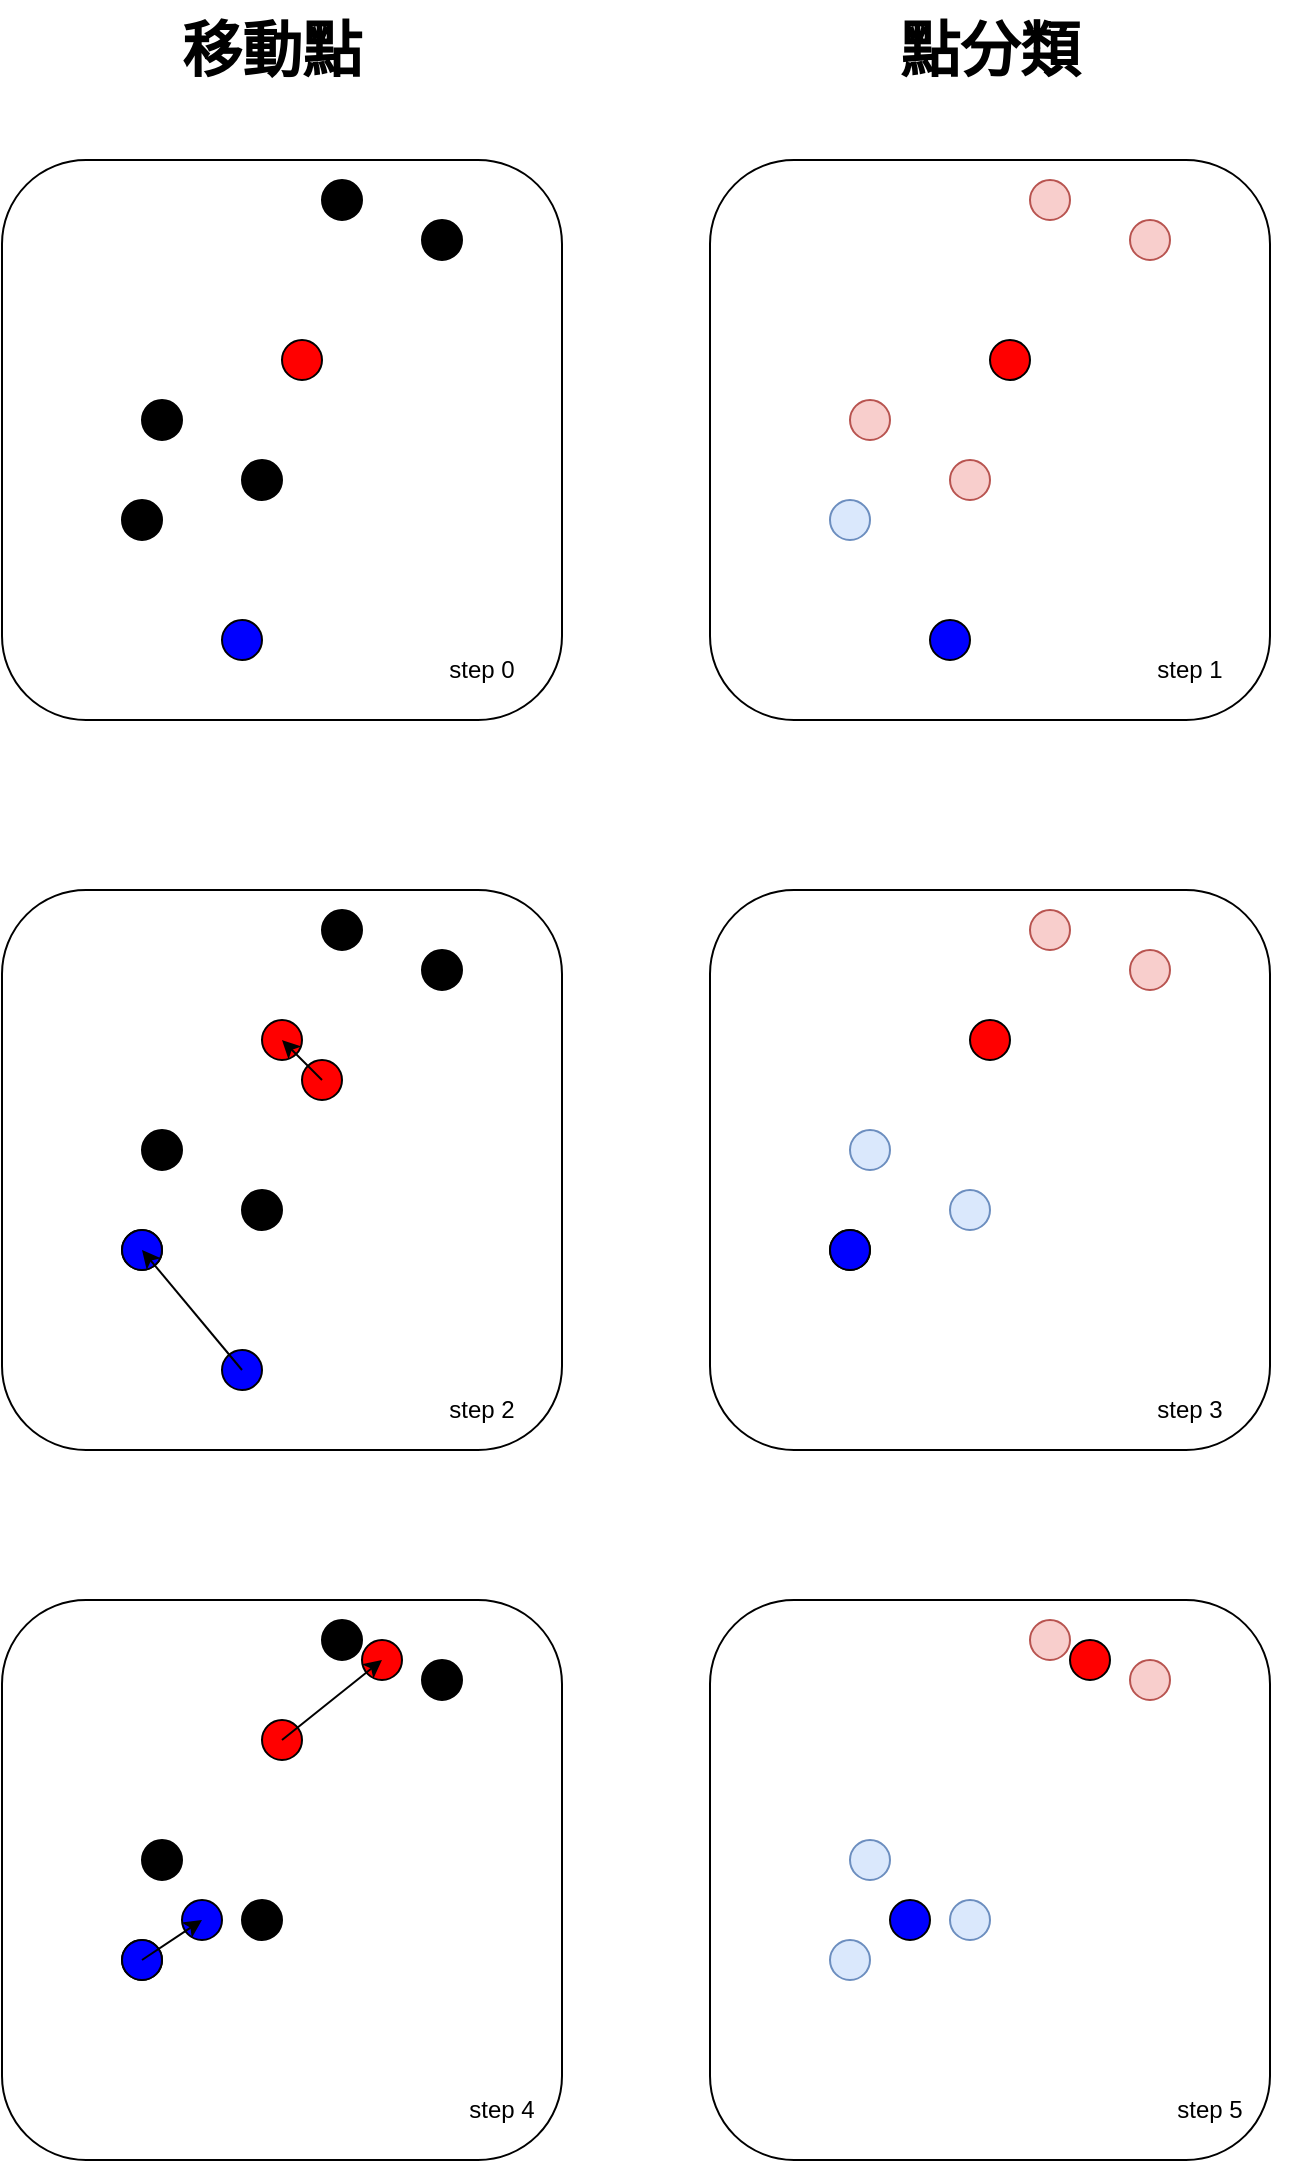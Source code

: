 <mxfile version="15.9.6" type="device"><diagram id="i5fIMTkRLI2Fo2Fz7wWu" name="Page-1"><mxGraphModel dx="1422" dy="736" grid="1" gridSize="10" guides="1" tooltips="1" connect="1" arrows="1" fold="1" page="1" pageScale="1" pageWidth="827" pageHeight="1169" math="0" shadow="0"><root><mxCell id="0"/><mxCell id="1" parent="0"/><mxCell id="M7xSJxaNeFAXyyKh5jLO-1" value="" style="rounded=1;whiteSpace=wrap;html=1;" vertex="1" parent="1"><mxGeometry x="60" y="220" width="280" height="280" as="geometry"/></mxCell><mxCell id="M7xSJxaNeFAXyyKh5jLO-2" value="" style="ellipse;whiteSpace=wrap;html=1;aspect=fixed;fillColor=#000000;" vertex="1" parent="1"><mxGeometry x="130" y="340" width="20" height="20" as="geometry"/></mxCell><mxCell id="M7xSJxaNeFAXyyKh5jLO-3" style="edgeStyle=orthogonalEdgeStyle;rounded=0;orthogonalLoop=1;jettySize=auto;html=1;exitX=1;exitY=0.5;exitDx=0;exitDy=0;entryX=0.5;entryY=1;entryDx=0;entryDy=0;" edge="1" parent="1" source="M7xSJxaNeFAXyyKh5jLO-2" target="M7xSJxaNeFAXyyKh5jLO-2"><mxGeometry relative="1" as="geometry"/></mxCell><mxCell id="M7xSJxaNeFAXyyKh5jLO-5" value="" style="ellipse;whiteSpace=wrap;html=1;aspect=fixed;fillColor=#000000;" vertex="1" parent="1"><mxGeometry x="180" y="370" width="20" height="20" as="geometry"/></mxCell><mxCell id="M7xSJxaNeFAXyyKh5jLO-6" value="" style="ellipse;whiteSpace=wrap;html=1;aspect=fixed;fillColor=#000000;" vertex="1" parent="1"><mxGeometry x="120" y="390" width="20" height="20" as="geometry"/></mxCell><mxCell id="M7xSJxaNeFAXyyKh5jLO-7" value="" style="ellipse;whiteSpace=wrap;html=1;aspect=fixed;fillColor=#000000;" vertex="1" parent="1"><mxGeometry x="220" y="230" width="20" height="20" as="geometry"/></mxCell><mxCell id="M7xSJxaNeFAXyyKh5jLO-8" value="" style="ellipse;whiteSpace=wrap;html=1;aspect=fixed;fillColor=#000000;" vertex="1" parent="1"><mxGeometry x="270" y="250" width="20" height="20" as="geometry"/></mxCell><mxCell id="M7xSJxaNeFAXyyKh5jLO-9" value="" style="ellipse;whiteSpace=wrap;html=1;aspect=fixed;fillColor=#0000FF;" vertex="1" parent="1"><mxGeometry x="170" y="450" width="20" height="20" as="geometry"/></mxCell><mxCell id="M7xSJxaNeFAXyyKh5jLO-10" value="" style="ellipse;whiteSpace=wrap;html=1;aspect=fixed;fillColor=#FF0000;" vertex="1" parent="1"><mxGeometry x="200" y="310" width="20" height="20" as="geometry"/></mxCell><mxCell id="M7xSJxaNeFAXyyKh5jLO-23" value="" style="rounded=1;whiteSpace=wrap;html=1;" vertex="1" parent="1"><mxGeometry x="414" y="220" width="280" height="280" as="geometry"/></mxCell><mxCell id="M7xSJxaNeFAXyyKh5jLO-24" value="" style="ellipse;whiteSpace=wrap;html=1;aspect=fixed;fillColor=#f8cecc;strokeColor=#b85450;" vertex="1" parent="1"><mxGeometry x="484" y="340" width="20" height="20" as="geometry"/></mxCell><mxCell id="M7xSJxaNeFAXyyKh5jLO-26" value="" style="ellipse;whiteSpace=wrap;html=1;aspect=fixed;fillColor=#f8cecc;strokeColor=#b85450;" vertex="1" parent="1"><mxGeometry x="534" y="370" width="20" height="20" as="geometry"/></mxCell><mxCell id="M7xSJxaNeFAXyyKh5jLO-27" value="" style="ellipse;whiteSpace=wrap;html=1;aspect=fixed;fillColor=#dae8fc;strokeColor=#6c8ebf;" vertex="1" parent="1"><mxGeometry x="474" y="390" width="20" height="20" as="geometry"/></mxCell><mxCell id="M7xSJxaNeFAXyyKh5jLO-28" value="" style="ellipse;whiteSpace=wrap;html=1;aspect=fixed;fillColor=#f8cecc;strokeColor=#b85450;" vertex="1" parent="1"><mxGeometry x="574" y="230" width="20" height="20" as="geometry"/></mxCell><mxCell id="M7xSJxaNeFAXyyKh5jLO-29" value="" style="ellipse;whiteSpace=wrap;html=1;aspect=fixed;fillColor=#f8cecc;strokeColor=#b85450;" vertex="1" parent="1"><mxGeometry x="624" y="250" width="20" height="20" as="geometry"/></mxCell><mxCell id="M7xSJxaNeFAXyyKh5jLO-30" value="" style="ellipse;whiteSpace=wrap;html=1;aspect=fixed;fillColor=#0000FF;" vertex="1" parent="1"><mxGeometry x="524" y="450" width="20" height="20" as="geometry"/></mxCell><mxCell id="M7xSJxaNeFAXyyKh5jLO-31" value="" style="ellipse;whiteSpace=wrap;html=1;aspect=fixed;fillColor=#FF0000;" vertex="1" parent="1"><mxGeometry x="554" y="310" width="20" height="20" as="geometry"/></mxCell><mxCell id="M7xSJxaNeFAXyyKh5jLO-32" value="" style="rounded=1;whiteSpace=wrap;html=1;" vertex="1" parent="1"><mxGeometry x="60" y="585" width="280" height="280" as="geometry"/></mxCell><mxCell id="M7xSJxaNeFAXyyKh5jLO-33" value="" style="ellipse;whiteSpace=wrap;html=1;aspect=fixed;fillColor=#000000;" vertex="1" parent="1"><mxGeometry x="130" y="705" width="20" height="20" as="geometry"/></mxCell><mxCell id="M7xSJxaNeFAXyyKh5jLO-34" style="edgeStyle=orthogonalEdgeStyle;rounded=0;orthogonalLoop=1;jettySize=auto;html=1;exitX=1;exitY=0.5;exitDx=0;exitDy=0;entryX=0.5;entryY=1;entryDx=0;entryDy=0;" edge="1" parent="1" source="M7xSJxaNeFAXyyKh5jLO-33" target="M7xSJxaNeFAXyyKh5jLO-33"><mxGeometry relative="1" as="geometry"/></mxCell><mxCell id="M7xSJxaNeFAXyyKh5jLO-35" value="" style="ellipse;whiteSpace=wrap;html=1;aspect=fixed;fillColor=#000000;" vertex="1" parent="1"><mxGeometry x="180" y="735" width="20" height="20" as="geometry"/></mxCell><mxCell id="M7xSJxaNeFAXyyKh5jLO-36" value="" style="ellipse;whiteSpace=wrap;html=1;aspect=fixed;fillColor=#000000;" vertex="1" parent="1"><mxGeometry x="120" y="755" width="20" height="20" as="geometry"/></mxCell><mxCell id="M7xSJxaNeFAXyyKh5jLO-37" value="" style="ellipse;whiteSpace=wrap;html=1;aspect=fixed;fillColor=#000000;" vertex="1" parent="1"><mxGeometry x="220" y="595" width="20" height="20" as="geometry"/></mxCell><mxCell id="M7xSJxaNeFAXyyKh5jLO-38" value="" style="ellipse;whiteSpace=wrap;html=1;aspect=fixed;fillColor=#000000;" vertex="1" parent="1"><mxGeometry x="270" y="615" width="20" height="20" as="geometry"/></mxCell><mxCell id="M7xSJxaNeFAXyyKh5jLO-39" value="" style="ellipse;whiteSpace=wrap;html=1;aspect=fixed;fillColor=#0000FF;" vertex="1" parent="1"><mxGeometry x="170" y="815" width="20" height="20" as="geometry"/></mxCell><mxCell id="M7xSJxaNeFAXyyKh5jLO-40" value="" style="ellipse;whiteSpace=wrap;html=1;aspect=fixed;fillColor=#FF0000;" vertex="1" parent="1"><mxGeometry x="210" y="670" width="20" height="20" as="geometry"/></mxCell><mxCell id="M7xSJxaNeFAXyyKh5jLO-41" value="" style="ellipse;whiteSpace=wrap;html=1;aspect=fixed;fillColor=#0000FF;" vertex="1" parent="1"><mxGeometry x="120" y="755" width="20" height="20" as="geometry"/></mxCell><mxCell id="M7xSJxaNeFAXyyKh5jLO-42" value="" style="ellipse;whiteSpace=wrap;html=1;aspect=fixed;fillColor=#FF0000;" vertex="1" parent="1"><mxGeometry x="190" y="650" width="20" height="20" as="geometry"/></mxCell><mxCell id="M7xSJxaNeFAXyyKh5jLO-43" value="" style="endArrow=classic;html=1;rounded=0;" edge="1" parent="1"><mxGeometry width="50" height="50" relative="1" as="geometry"><mxPoint x="180" y="825" as="sourcePoint"/><mxPoint x="130" y="765" as="targetPoint"/></mxGeometry></mxCell><mxCell id="M7xSJxaNeFAXyyKh5jLO-44" value="" style="endArrow=classic;html=1;rounded=0;" edge="1" parent="1"><mxGeometry width="50" height="50" relative="1" as="geometry"><mxPoint x="220" y="680" as="sourcePoint"/><mxPoint x="200" y="660" as="targetPoint"/></mxGeometry></mxCell><mxCell id="M7xSJxaNeFAXyyKh5jLO-45" value="" style="rounded=1;whiteSpace=wrap;html=1;" vertex="1" parent="1"><mxGeometry x="414" y="585" width="280" height="280" as="geometry"/></mxCell><mxCell id="M7xSJxaNeFAXyyKh5jLO-46" value="" style="ellipse;whiteSpace=wrap;html=1;aspect=fixed;fillColor=#dae8fc;strokeColor=#6c8ebf;" vertex="1" parent="1"><mxGeometry x="484" y="705" width="20" height="20" as="geometry"/></mxCell><mxCell id="M7xSJxaNeFAXyyKh5jLO-48" value="" style="ellipse;whiteSpace=wrap;html=1;aspect=fixed;fillColor=#dae8fc;strokeColor=#6c8ebf;" vertex="1" parent="1"><mxGeometry x="534" y="735" width="20" height="20" as="geometry"/></mxCell><mxCell id="M7xSJxaNeFAXyyKh5jLO-49" value="" style="ellipse;whiteSpace=wrap;html=1;aspect=fixed;fillColor=#000000;" vertex="1" parent="1"><mxGeometry x="474" y="755" width="20" height="20" as="geometry"/></mxCell><mxCell id="M7xSJxaNeFAXyyKh5jLO-50" value="" style="ellipse;whiteSpace=wrap;html=1;aspect=fixed;fillColor=#f8cecc;strokeColor=#b85450;" vertex="1" parent="1"><mxGeometry x="574" y="595" width="20" height="20" as="geometry"/></mxCell><mxCell id="M7xSJxaNeFAXyyKh5jLO-51" value="" style="ellipse;whiteSpace=wrap;html=1;aspect=fixed;fillColor=#f8cecc;strokeColor=#b85450;" vertex="1" parent="1"><mxGeometry x="624" y="615" width="20" height="20" as="geometry"/></mxCell><mxCell id="M7xSJxaNeFAXyyKh5jLO-54" value="" style="ellipse;whiteSpace=wrap;html=1;aspect=fixed;fillColor=#0000FF;" vertex="1" parent="1"><mxGeometry x="474" y="755" width="20" height="20" as="geometry"/></mxCell><mxCell id="M7xSJxaNeFAXyyKh5jLO-55" value="" style="ellipse;whiteSpace=wrap;html=1;aspect=fixed;fillColor=#FF0000;" vertex="1" parent="1"><mxGeometry x="544" y="650" width="20" height="20" as="geometry"/></mxCell><mxCell id="M7xSJxaNeFAXyyKh5jLO-58" value="" style="rounded=1;whiteSpace=wrap;html=1;" vertex="1" parent="1"><mxGeometry x="60" y="940" width="280" height="280" as="geometry"/></mxCell><mxCell id="M7xSJxaNeFAXyyKh5jLO-59" value="" style="ellipse;whiteSpace=wrap;html=1;aspect=fixed;fillColor=#000000;" vertex="1" parent="1"><mxGeometry x="130" y="1060" width="20" height="20" as="geometry"/></mxCell><mxCell id="M7xSJxaNeFAXyyKh5jLO-60" style="edgeStyle=orthogonalEdgeStyle;rounded=0;orthogonalLoop=1;jettySize=auto;html=1;exitX=1;exitY=0.5;exitDx=0;exitDy=0;entryX=0.5;entryY=1;entryDx=0;entryDy=0;" edge="1" parent="1" source="M7xSJxaNeFAXyyKh5jLO-59" target="M7xSJxaNeFAXyyKh5jLO-59"><mxGeometry relative="1" as="geometry"/></mxCell><mxCell id="M7xSJxaNeFAXyyKh5jLO-61" value="" style="ellipse;whiteSpace=wrap;html=1;aspect=fixed;fillColor=#000000;" vertex="1" parent="1"><mxGeometry x="180" y="1090" width="20" height="20" as="geometry"/></mxCell><mxCell id="M7xSJxaNeFAXyyKh5jLO-62" value="" style="ellipse;whiteSpace=wrap;html=1;aspect=fixed;fillColor=#000000;" vertex="1" parent="1"><mxGeometry x="120" y="1110" width="20" height="20" as="geometry"/></mxCell><mxCell id="M7xSJxaNeFAXyyKh5jLO-63" value="" style="ellipse;whiteSpace=wrap;html=1;aspect=fixed;fillColor=#000000;" vertex="1" parent="1"><mxGeometry x="220" y="950" width="20" height="20" as="geometry"/></mxCell><mxCell id="M7xSJxaNeFAXyyKh5jLO-64" value="" style="ellipse;whiteSpace=wrap;html=1;aspect=fixed;fillColor=#000000;" vertex="1" parent="1"><mxGeometry x="270" y="970" width="20" height="20" as="geometry"/></mxCell><mxCell id="M7xSJxaNeFAXyyKh5jLO-65" value="" style="ellipse;whiteSpace=wrap;html=1;aspect=fixed;fillColor=#0000FF;" vertex="1" parent="1"><mxGeometry x="120" y="1110" width="20" height="20" as="geometry"/></mxCell><mxCell id="M7xSJxaNeFAXyyKh5jLO-66" value="" style="ellipse;whiteSpace=wrap;html=1;aspect=fixed;fillColor=#FF0000;" vertex="1" parent="1"><mxGeometry x="190" y="1000" width="20" height="20" as="geometry"/></mxCell><mxCell id="M7xSJxaNeFAXyyKh5jLO-67" value="" style="ellipse;whiteSpace=wrap;html=1;aspect=fixed;fillColor=#0000FF;" vertex="1" parent="1"><mxGeometry x="150" y="1090" width="20" height="20" as="geometry"/></mxCell><mxCell id="M7xSJxaNeFAXyyKh5jLO-68" value="" style="endArrow=classic;html=1;rounded=0;" edge="1" parent="1"><mxGeometry width="50" height="50" relative="1" as="geometry"><mxPoint x="130" y="1120" as="sourcePoint"/><mxPoint x="160" y="1100" as="targetPoint"/></mxGeometry></mxCell><mxCell id="M7xSJxaNeFAXyyKh5jLO-69" value="" style="ellipse;whiteSpace=wrap;html=1;aspect=fixed;fillColor=#FF0000;" vertex="1" parent="1"><mxGeometry x="240" y="960" width="20" height="20" as="geometry"/></mxCell><mxCell id="M7xSJxaNeFAXyyKh5jLO-70" value="" style="endArrow=classic;html=1;rounded=0;" edge="1" parent="1"><mxGeometry width="50" height="50" relative="1" as="geometry"><mxPoint x="200" y="1010" as="sourcePoint"/><mxPoint x="250" y="970" as="targetPoint"/></mxGeometry></mxCell><mxCell id="M7xSJxaNeFAXyyKh5jLO-73" value="" style="rounded=1;whiteSpace=wrap;html=1;" vertex="1" parent="1"><mxGeometry x="414" y="940" width="280" height="280" as="geometry"/></mxCell><mxCell id="M7xSJxaNeFAXyyKh5jLO-74" value="" style="ellipse;whiteSpace=wrap;html=1;aspect=fixed;fillColor=#dae8fc;strokeColor=#6c8ebf;" vertex="1" parent="1"><mxGeometry x="484" y="1060" width="20" height="20" as="geometry"/></mxCell><mxCell id="M7xSJxaNeFAXyyKh5jLO-76" value="" style="ellipse;whiteSpace=wrap;html=1;aspect=fixed;fillColor=#dae8fc;strokeColor=#6c8ebf;" vertex="1" parent="1"><mxGeometry x="534" y="1090" width="20" height="20" as="geometry"/></mxCell><mxCell id="M7xSJxaNeFAXyyKh5jLO-77" value="" style="ellipse;whiteSpace=wrap;html=1;aspect=fixed;fillColor=#dae8fc;strokeColor=#6c8ebf;" vertex="1" parent="1"><mxGeometry x="474" y="1110" width="20" height="20" as="geometry"/></mxCell><mxCell id="M7xSJxaNeFAXyyKh5jLO-78" value="" style="ellipse;whiteSpace=wrap;html=1;aspect=fixed;fillColor=#f8cecc;strokeColor=#b85450;" vertex="1" parent="1"><mxGeometry x="574" y="950" width="20" height="20" as="geometry"/></mxCell><mxCell id="M7xSJxaNeFAXyyKh5jLO-79" value="" style="ellipse;whiteSpace=wrap;html=1;aspect=fixed;fillColor=#f8cecc;strokeColor=#b85450;" vertex="1" parent="1"><mxGeometry x="624" y="970" width="20" height="20" as="geometry"/></mxCell><mxCell id="M7xSJxaNeFAXyyKh5jLO-82" value="" style="ellipse;whiteSpace=wrap;html=1;aspect=fixed;fillColor=#0000FF;" vertex="1" parent="1"><mxGeometry x="504" y="1090" width="20" height="20" as="geometry"/></mxCell><mxCell id="M7xSJxaNeFAXyyKh5jLO-84" value="" style="ellipse;whiteSpace=wrap;html=1;aspect=fixed;fillColor=#FF0000;" vertex="1" parent="1"><mxGeometry x="594" y="960" width="20" height="20" as="geometry"/></mxCell><mxCell id="M7xSJxaNeFAXyyKh5jLO-86" value="移動點" style="text;html=1;strokeColor=none;fillColor=none;align=center;verticalAlign=middle;whiteSpace=wrap;rounded=0;fontStyle=1;fontSize=30;" vertex="1" parent="1"><mxGeometry x="140" y="140" width="110" height="50" as="geometry"/></mxCell><mxCell id="M7xSJxaNeFAXyyKh5jLO-87" value="點分類" style="text;html=1;strokeColor=none;fillColor=none;align=center;verticalAlign=middle;whiteSpace=wrap;rounded=0;fontStyle=1;fontSize=30;" vertex="1" parent="1"><mxGeometry x="499" y="140" width="110" height="50" as="geometry"/></mxCell><mxCell id="M7xSJxaNeFAXyyKh5jLO-88" value="step 0" style="text;html=1;strokeColor=none;fillColor=none;align=center;verticalAlign=middle;whiteSpace=wrap;rounded=0;fontStyle=0;fontSize=12;" vertex="1" parent="1"><mxGeometry x="260" y="460" width="80" height="30" as="geometry"/></mxCell><mxCell id="M7xSJxaNeFAXyyKh5jLO-89" value="step 1" style="text;html=1;strokeColor=none;fillColor=none;align=center;verticalAlign=middle;whiteSpace=wrap;rounded=0;fontStyle=0;fontSize=12;" vertex="1" parent="1"><mxGeometry x="614" y="460" width="80" height="30" as="geometry"/></mxCell><mxCell id="M7xSJxaNeFAXyyKh5jLO-90" value="step 2" style="text;html=1;strokeColor=none;fillColor=none;align=center;verticalAlign=middle;whiteSpace=wrap;rounded=0;fontStyle=0;fontSize=12;" vertex="1" parent="1"><mxGeometry x="260" y="830" width="80" height="30" as="geometry"/></mxCell><mxCell id="M7xSJxaNeFAXyyKh5jLO-91" value="step 3" style="text;html=1;strokeColor=none;fillColor=none;align=center;verticalAlign=middle;whiteSpace=wrap;rounded=0;fontStyle=0;fontSize=12;" vertex="1" parent="1"><mxGeometry x="614" y="830" width="80" height="30" as="geometry"/></mxCell><mxCell id="M7xSJxaNeFAXyyKh5jLO-92" value="step 4" style="text;html=1;strokeColor=none;fillColor=none;align=center;verticalAlign=middle;whiteSpace=wrap;rounded=0;fontStyle=0;fontSize=12;" vertex="1" parent="1"><mxGeometry x="270" y="1180" width="80" height="30" as="geometry"/></mxCell><mxCell id="M7xSJxaNeFAXyyKh5jLO-93" value="step 5" style="text;html=1;strokeColor=none;fillColor=none;align=center;verticalAlign=middle;whiteSpace=wrap;rounded=0;fontStyle=0;fontSize=12;" vertex="1" parent="1"><mxGeometry x="624" y="1180" width="80" height="30" as="geometry"/></mxCell></root></mxGraphModel></diagram></mxfile>